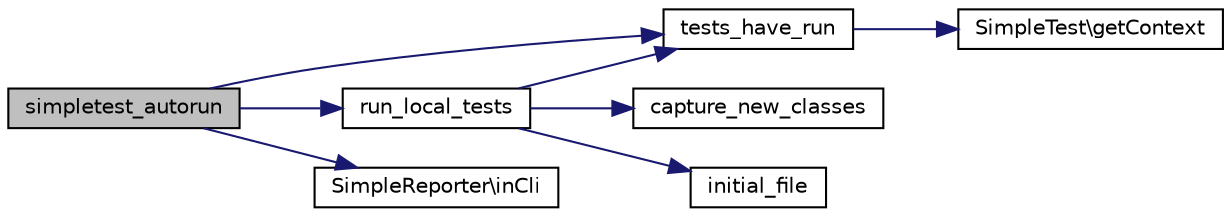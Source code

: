 digraph "simpletest_autorun"
{
  edge [fontname="Helvetica",fontsize="10",labelfontname="Helvetica",labelfontsize="10"];
  node [fontname="Helvetica",fontsize="10",shape=record];
  rankdir="LR";
  Node1 [label="simpletest_autorun",height=0.2,width=0.4,color="black", fillcolor="grey75", style="filled" fontcolor="black"];
  Node1 -> Node2 [color="midnightblue",fontsize="10",style="solid",fontname="Helvetica"];
  Node2 [label="tests_have_run",height=0.2,width=0.4,color="black", fillcolor="white", style="filled",URL="$autorun_8php.html#a98d395a4e972ae76177c84b745d270c9"];
  Node2 -> Node3 [color="midnightblue",fontsize="10",style="solid",fontname="Helvetica"];
  Node3 [label="SimpleTest\\getContext",height=0.2,width=0.4,color="black", fillcolor="white", style="filled",URL="$class_simple_test.html#aa3fe42ba4c6ff4bf9fe17a836d6b593f"];
  Node1 -> Node4 [color="midnightblue",fontsize="10",style="solid",fontname="Helvetica"];
  Node4 [label="run_local_tests",height=0.2,width=0.4,color="black", fillcolor="white", style="filled",URL="$autorun_8php.html#ac18fe2857cb389573854618f3864d7ba"];
  Node4 -> Node2 [color="midnightblue",fontsize="10",style="solid",fontname="Helvetica"];
  Node4 -> Node5 [color="midnightblue",fontsize="10",style="solid",fontname="Helvetica"];
  Node5 [label="capture_new_classes",height=0.2,width=0.4,color="black", fillcolor="white", style="filled",URL="$autorun_8php.html#a88dea67d2be2b08195a6476358893f0a"];
  Node4 -> Node6 [color="midnightblue",fontsize="10",style="solid",fontname="Helvetica"];
  Node6 [label="initial_file",height=0.2,width=0.4,color="black", fillcolor="white", style="filled",URL="$autorun_8php.html#a769e126758faa32f19d71ac470563969"];
  Node1 -> Node7 [color="midnightblue",fontsize="10",style="solid",fontname="Helvetica"];
  Node7 [label="SimpleReporter\\inCli",height=0.2,width=0.4,color="black", fillcolor="white", style="filled",URL="$class_simple_reporter.html#a9f916dbc56586ffd11af2e7bbba40888"];
}
